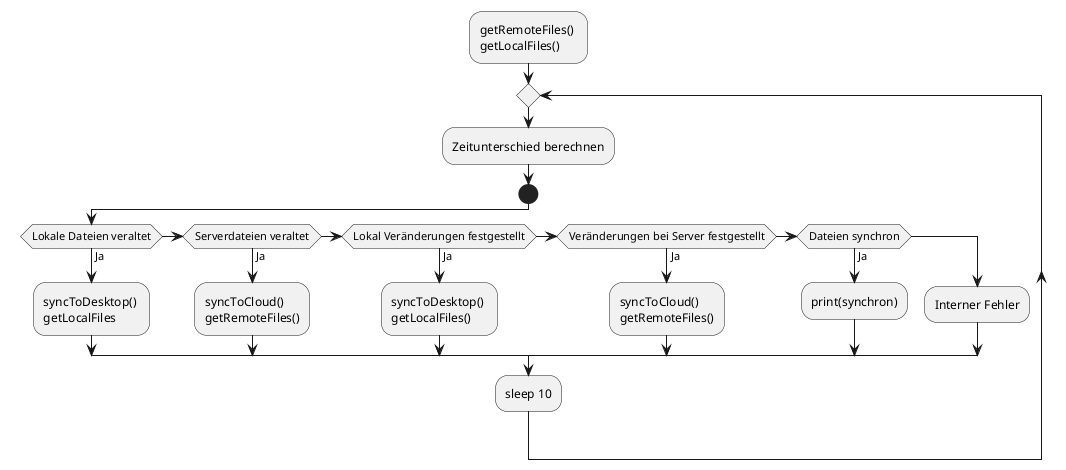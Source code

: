 @startuml

:getRemoteFiles() \ngetLocalFiles();

repeat
    :Zeitunterschied berechnen;
    ' !pragma useVerticalIf on
    start
    if (Lokale Dateien veraltet) then (Ja)
        :syncToDesktop() \ngetLocalFiles;
    elseif (Serverdateien veraltet) then (Ja)
        :syncToCloud() \ngetRemoteFiles();
    elseif (Lokal Veränderungen festgestellt) then (Ja)
        :syncToDesktop() \ngetLocalFiles();
    elseif (Veränderungen bei Server festgestellt) then (Ja)
        :syncToCloud() \ngetRemoteFiles();
    elseif (Dateien synchron) then (Ja)
        :print(synchron);
    else ()
        :Interner Fehler;
    endif
    :sleep 10;
@enduml